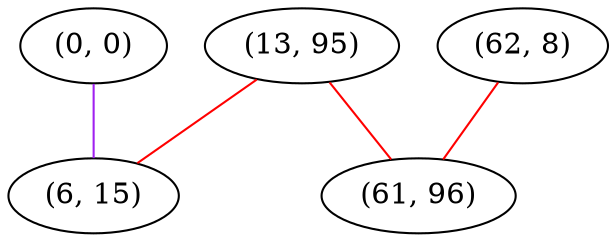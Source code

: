 graph "" {
"(0, 0)";
"(13, 95)";
"(6, 15)";
"(62, 8)";
"(61, 96)";
"(0, 0)" -- "(6, 15)"  [color=purple, key=0, weight=4];
"(13, 95)" -- "(6, 15)"  [color=red, key=0, weight=1];
"(13, 95)" -- "(61, 96)"  [color=red, key=0, weight=1];
"(62, 8)" -- "(61, 96)"  [color=red, key=0, weight=1];
}
